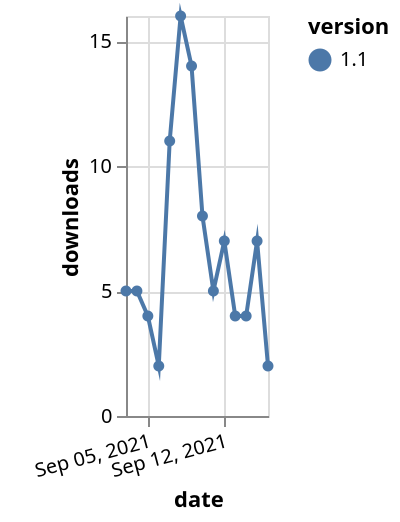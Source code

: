 {"$schema": "https://vega.github.io/schema/vega-lite/v5.json", "description": "A simple bar chart with embedded data.", "data": {"values": [{"date": "2021-09-03", "total": 20025, "delta": 5, "version": "1.1"}, {"date": "2021-09-04", "total": 20030, "delta": 5, "version": "1.1"}, {"date": "2021-09-05", "total": 20034, "delta": 4, "version": "1.1"}, {"date": "2021-09-06", "total": 20036, "delta": 2, "version": "1.1"}, {"date": "2021-09-07", "total": 20047, "delta": 11, "version": "1.1"}, {"date": "2021-09-08", "total": 20063, "delta": 16, "version": "1.1"}, {"date": "2021-09-09", "total": 20077, "delta": 14, "version": "1.1"}, {"date": "2021-09-10", "total": 20085, "delta": 8, "version": "1.1"}, {"date": "2021-09-11", "total": 20090, "delta": 5, "version": "1.1"}, {"date": "2021-09-12", "total": 20097, "delta": 7, "version": "1.1"}, {"date": "2021-09-13", "total": 20101, "delta": 4, "version": "1.1"}, {"date": "2021-09-14", "total": 20105, "delta": 4, "version": "1.1"}, {"date": "2021-09-15", "total": 20112, "delta": 7, "version": "1.1"}, {"date": "2021-09-16", "total": 20114, "delta": 2, "version": "1.1"}]}, "width": "container", "mark": {"type": "line", "point": {"filled": true}}, "encoding": {"x": {"field": "date", "type": "temporal", "timeUnit": "yearmonthdate", "title": "date", "axis": {"labelAngle": -15}}, "y": {"field": "delta", "type": "quantitative", "title": "downloads"}, "color": {"field": "version", "type": "nominal"}, "tooltip": {"field": "delta"}}}